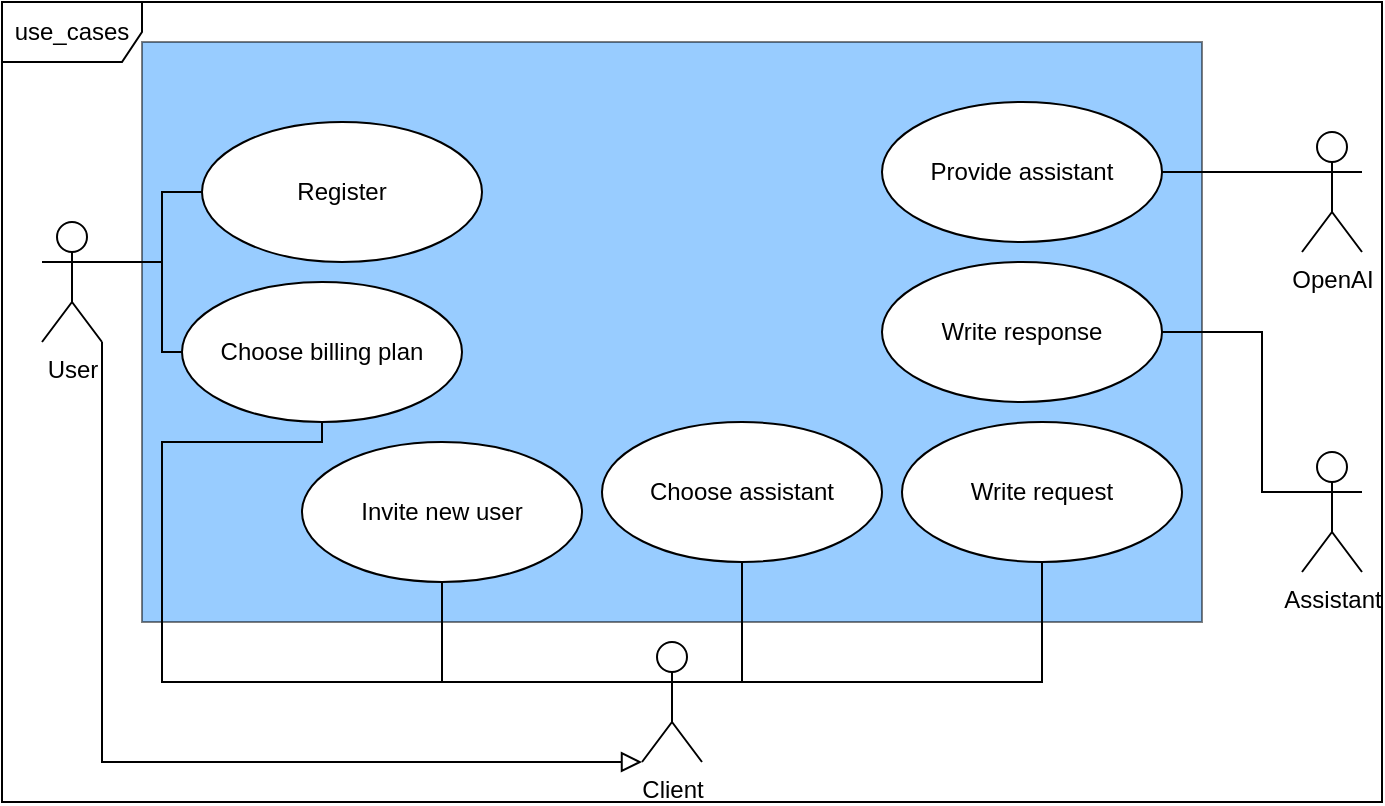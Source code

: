 <mxfile version="22.1.2" type="device">
  <diagram name="Page-1" id="PRSRMyTCD8omDOyatK32">
    <mxGraphModel dx="1418" dy="838" grid="1" gridSize="10" guides="1" tooltips="1" connect="1" arrows="1" fold="1" page="1" pageScale="1" pageWidth="1200" pageHeight="1920" math="0" shadow="0">
      <root>
        <mxCell id="0" />
        <mxCell id="1" parent="0" />
        <mxCell id="4xjg4d6aCpPUscgINkcr-32" value="" style="rounded=0;whiteSpace=wrap;html=1;gradientColor=none;fillColor=#3399FF;opacity=50;" vertex="1" parent="1">
          <mxGeometry x="300" y="360" width="530" height="290" as="geometry" />
        </mxCell>
        <mxCell id="4xjg4d6aCpPUscgINkcr-2" value="Provide assistant" style="ellipse;whiteSpace=wrap;html=1;" vertex="1" parent="1">
          <mxGeometry x="670" y="390" width="140" height="70" as="geometry" />
        </mxCell>
        <mxCell id="4xjg4d6aCpPUscgINkcr-4" value="Choose assistant" style="ellipse;whiteSpace=wrap;html=1;" vertex="1" parent="1">
          <mxGeometry x="530" y="550" width="140" height="70" as="geometry" />
        </mxCell>
        <mxCell id="4xjg4d6aCpPUscgINkcr-5" value="Write request" style="ellipse;whiteSpace=wrap;html=1;" vertex="1" parent="1">
          <mxGeometry x="680" y="550" width="140" height="70" as="geometry" />
        </mxCell>
        <mxCell id="4xjg4d6aCpPUscgINkcr-6" value="Invite new user" style="ellipse;whiteSpace=wrap;html=1;" vertex="1" parent="1">
          <mxGeometry x="380" y="560" width="140" height="70" as="geometry" />
        </mxCell>
        <mxCell id="4xjg4d6aCpPUscgINkcr-7" value="Register" style="ellipse;whiteSpace=wrap;html=1;" vertex="1" parent="1">
          <mxGeometry x="330" y="400" width="140" height="70" as="geometry" />
        </mxCell>
        <mxCell id="4xjg4d6aCpPUscgINkcr-8" value="Choose billing plan" style="ellipse;whiteSpace=wrap;html=1;" vertex="1" parent="1">
          <mxGeometry x="320" y="480" width="140" height="70" as="geometry" />
        </mxCell>
        <mxCell id="4xjg4d6aCpPUscgINkcr-10" value="Write response" style="ellipse;whiteSpace=wrap;html=1;" vertex="1" parent="1">
          <mxGeometry x="670" y="470" width="140" height="70" as="geometry" />
        </mxCell>
        <mxCell id="4xjg4d6aCpPUscgINkcr-21" style="edgeStyle=orthogonalEdgeStyle;rounded=0;orthogonalLoop=1;jettySize=auto;html=1;exitX=1;exitY=0.333;exitDx=0;exitDy=0;exitPerimeter=0;endArrow=none;endFill=0;" edge="1" parent="1" source="4xjg4d6aCpPUscgINkcr-11" target="4xjg4d6aCpPUscgINkcr-7">
          <mxGeometry relative="1" as="geometry">
            <Array as="points">
              <mxPoint x="310" y="470" />
              <mxPoint x="310" y="435" />
            </Array>
          </mxGeometry>
        </mxCell>
        <mxCell id="4xjg4d6aCpPUscgINkcr-22" style="edgeStyle=orthogonalEdgeStyle;rounded=0;orthogonalLoop=1;jettySize=auto;html=1;exitX=1;exitY=0.333;exitDx=0;exitDy=0;exitPerimeter=0;entryX=0;entryY=0.5;entryDx=0;entryDy=0;endArrow=none;endFill=0;" edge="1" parent="1" source="4xjg4d6aCpPUscgINkcr-11" target="4xjg4d6aCpPUscgINkcr-8">
          <mxGeometry relative="1" as="geometry">
            <Array as="points">
              <mxPoint x="310" y="470" />
              <mxPoint x="310" y="515" />
            </Array>
          </mxGeometry>
        </mxCell>
        <mxCell id="4xjg4d6aCpPUscgINkcr-11" value="User" style="shape=umlActor;verticalLabelPosition=bottom;verticalAlign=top;html=1;" vertex="1" parent="1">
          <mxGeometry x="250" y="450" width="30" height="60" as="geometry" />
        </mxCell>
        <mxCell id="4xjg4d6aCpPUscgINkcr-18" style="edgeStyle=orthogonalEdgeStyle;rounded=0;orthogonalLoop=1;jettySize=auto;html=1;exitX=0;exitY=0.333;exitDx=0;exitDy=0;exitPerimeter=0;entryX=1;entryY=0.5;entryDx=0;entryDy=0;endArrow=none;endFill=0;" edge="1" parent="1" source="4xjg4d6aCpPUscgINkcr-13" target="4xjg4d6aCpPUscgINkcr-2">
          <mxGeometry relative="1" as="geometry" />
        </mxCell>
        <mxCell id="4xjg4d6aCpPUscgINkcr-13" value="OpenAI" style="shape=umlActor;verticalLabelPosition=bottom;verticalAlign=top;html=1;" vertex="1" parent="1">
          <mxGeometry x="880" y="405" width="30" height="60" as="geometry" />
        </mxCell>
        <mxCell id="4xjg4d6aCpPUscgINkcr-23" style="edgeStyle=orthogonalEdgeStyle;rounded=0;orthogonalLoop=1;jettySize=auto;html=1;exitX=0;exitY=0.333;exitDx=0;exitDy=0;exitPerimeter=0;entryX=0.5;entryY=1;entryDx=0;entryDy=0;endArrow=none;endFill=0;" edge="1" parent="1" source="4xjg4d6aCpPUscgINkcr-14" target="4xjg4d6aCpPUscgINkcr-8">
          <mxGeometry relative="1" as="geometry">
            <Array as="points">
              <mxPoint x="310" y="680" />
              <mxPoint x="310" y="560" />
              <mxPoint x="390" y="560" />
            </Array>
          </mxGeometry>
        </mxCell>
        <mxCell id="4xjg4d6aCpPUscgINkcr-24" style="edgeStyle=orthogonalEdgeStyle;rounded=0;orthogonalLoop=1;jettySize=auto;html=1;exitX=0;exitY=0.333;exitDx=0;exitDy=0;exitPerimeter=0;entryX=0.5;entryY=1;entryDx=0;entryDy=0;endArrow=none;endFill=0;" edge="1" parent="1" source="4xjg4d6aCpPUscgINkcr-14" target="4xjg4d6aCpPUscgINkcr-6">
          <mxGeometry relative="1" as="geometry" />
        </mxCell>
        <mxCell id="4xjg4d6aCpPUscgINkcr-26" style="edgeStyle=orthogonalEdgeStyle;rounded=0;orthogonalLoop=1;jettySize=auto;html=1;exitX=1;exitY=0.333;exitDx=0;exitDy=0;exitPerimeter=0;entryX=0.5;entryY=1;entryDx=0;entryDy=0;endArrow=none;endFill=0;" edge="1" parent="1" source="4xjg4d6aCpPUscgINkcr-14" target="4xjg4d6aCpPUscgINkcr-4">
          <mxGeometry relative="1" as="geometry" />
        </mxCell>
        <mxCell id="4xjg4d6aCpPUscgINkcr-27" style="edgeStyle=orthogonalEdgeStyle;rounded=0;orthogonalLoop=1;jettySize=auto;html=1;exitX=1;exitY=0.333;exitDx=0;exitDy=0;exitPerimeter=0;entryX=0.5;entryY=1;entryDx=0;entryDy=0;endArrow=none;endFill=0;" edge="1" parent="1" source="4xjg4d6aCpPUscgINkcr-14" target="4xjg4d6aCpPUscgINkcr-5">
          <mxGeometry relative="1" as="geometry" />
        </mxCell>
        <mxCell id="4xjg4d6aCpPUscgINkcr-14" value="Client" style="shape=umlActor;verticalLabelPosition=bottom;verticalAlign=top;html=1;" vertex="1" parent="1">
          <mxGeometry x="550" y="660" width="30" height="60" as="geometry" />
        </mxCell>
        <mxCell id="4xjg4d6aCpPUscgINkcr-19" style="edgeStyle=orthogonalEdgeStyle;rounded=0;orthogonalLoop=1;jettySize=auto;html=1;exitX=0;exitY=0.333;exitDx=0;exitDy=0;exitPerimeter=0;entryX=1;entryY=0.5;entryDx=0;entryDy=0;endArrow=none;endFill=0;" edge="1" parent="1" source="4xjg4d6aCpPUscgINkcr-15" target="4xjg4d6aCpPUscgINkcr-10">
          <mxGeometry relative="1" as="geometry">
            <Array as="points">
              <mxPoint x="860" y="585" />
              <mxPoint x="860" y="505" />
            </Array>
          </mxGeometry>
        </mxCell>
        <mxCell id="4xjg4d6aCpPUscgINkcr-15" value="Assistant" style="shape=umlActor;verticalLabelPosition=bottom;verticalAlign=top;html=1;" vertex="1" parent="1">
          <mxGeometry x="880" y="565" width="30" height="60" as="geometry" />
        </mxCell>
        <mxCell id="4xjg4d6aCpPUscgINkcr-20" value="" style="endArrow=block;startArrow=none;endFill=0;startFill=0;endSize=8;html=1;verticalAlign=bottom;labelBackgroundColor=none;rounded=0;exitX=1;exitY=1;exitDx=0;exitDy=0;exitPerimeter=0;edgeStyle=orthogonalEdgeStyle;entryX=0;entryY=1;entryDx=0;entryDy=0;entryPerimeter=0;" edge="1" parent="1" source="4xjg4d6aCpPUscgINkcr-11" target="4xjg4d6aCpPUscgINkcr-14">
          <mxGeometry width="160" relative="1" as="geometry">
            <mxPoint x="370" y="690" as="sourcePoint" />
            <mxPoint x="530" y="690" as="targetPoint" />
            <Array as="points">
              <mxPoint x="280" y="720" />
            </Array>
          </mxGeometry>
        </mxCell>
        <mxCell id="4xjg4d6aCpPUscgINkcr-31" value="use_cases" style="shape=umlFrame;whiteSpace=wrap;html=1;pointerEvents=0;width=70;height=30;" vertex="1" parent="1">
          <mxGeometry x="230" y="340" width="690" height="400" as="geometry" />
        </mxCell>
      </root>
    </mxGraphModel>
  </diagram>
</mxfile>
